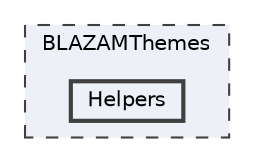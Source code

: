 digraph "BLAZAMThemes/Helpers"
{
 // LATEX_PDF_SIZE
  bgcolor="transparent";
  edge [fontname=Helvetica,fontsize=10,labelfontname=Helvetica,labelfontsize=10];
  node [fontname=Helvetica,fontsize=10,shape=box,height=0.2,width=0.4];
  compound=true
  subgraph clusterdir_1421cf832efc30e64237bd055059ceed {
    graph [ bgcolor="#edf0f7", pencolor="grey25", label="BLAZAMThemes", fontname=Helvetica,fontsize=10 style="filled,dashed", URL="dir_1421cf832efc30e64237bd055059ceed.html",tooltip=""]
  dir_655124fa1859fef2b7b994947d5713ad [label="Helpers", fillcolor="#edf0f7", color="grey25", style="filled,bold", URL="dir_655124fa1859fef2b7b994947d5713ad.html",tooltip=""];
  }
}
